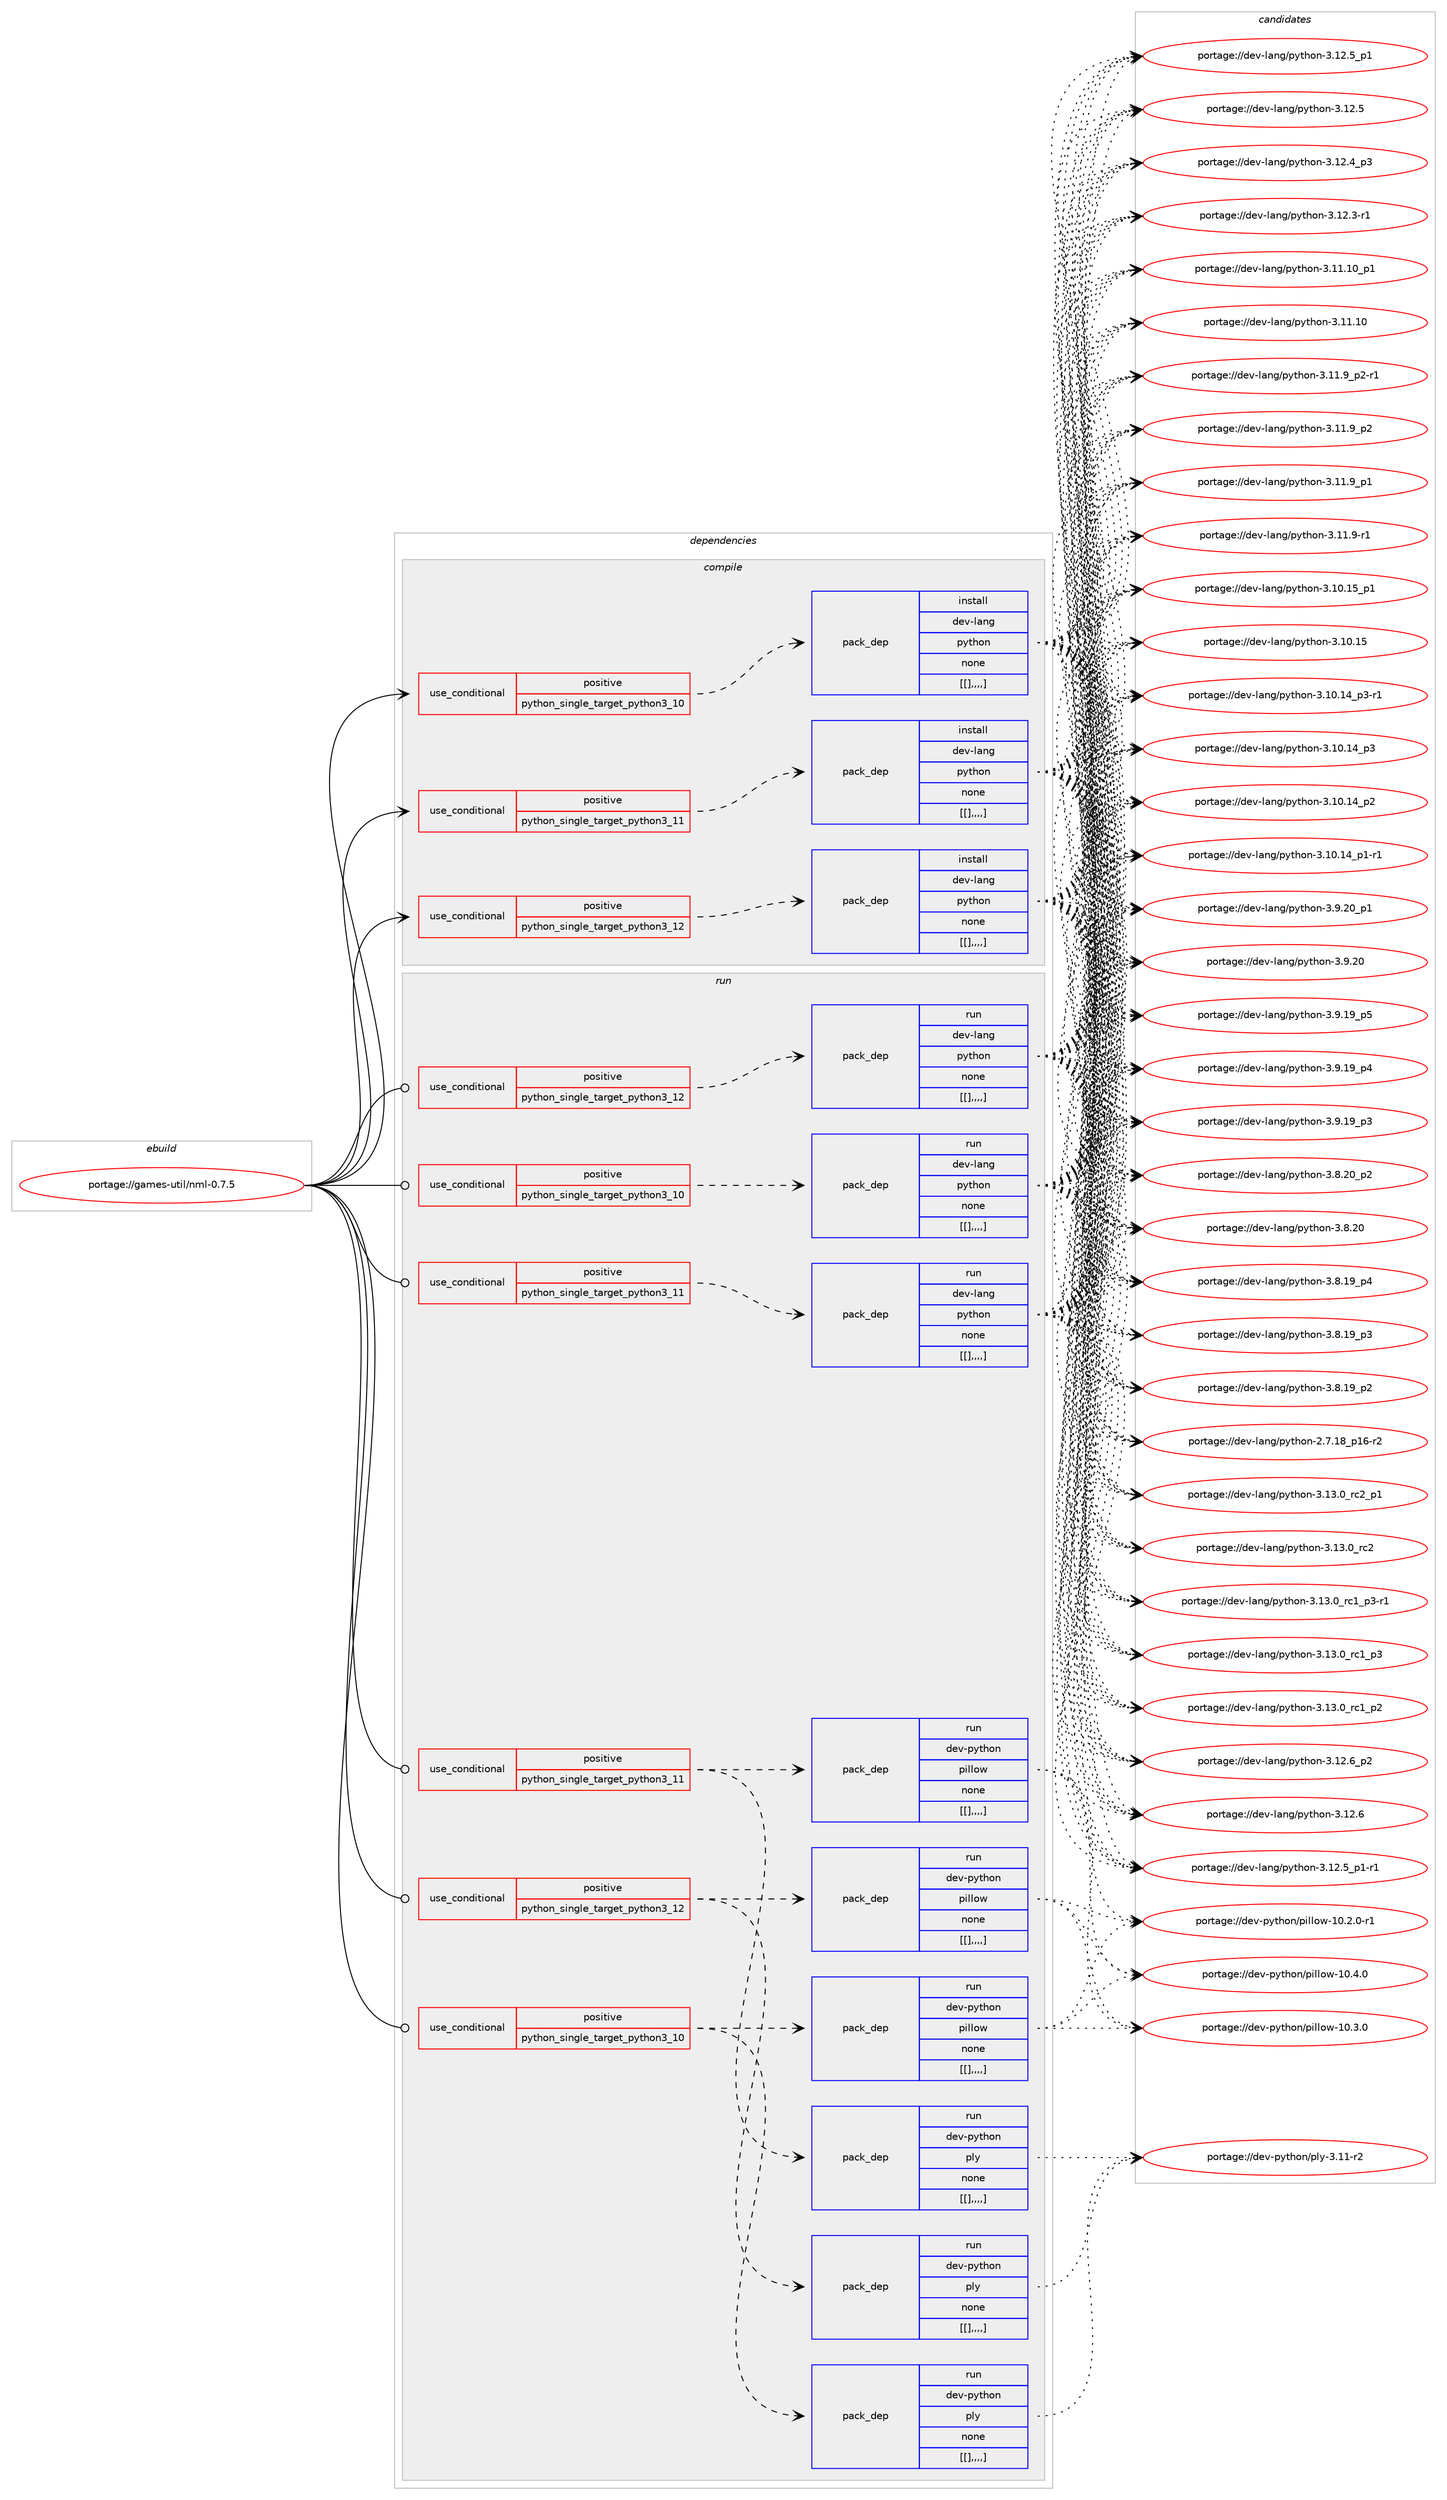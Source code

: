 digraph prolog {

# *************
# Graph options
# *************

newrank=true;
concentrate=true;
compound=true;
graph [rankdir=LR,fontname=Helvetica,fontsize=10,ranksep=1.5];#, ranksep=2.5, nodesep=0.2];
edge  [arrowhead=vee];
node  [fontname=Helvetica,fontsize=10];

# **********
# The ebuild
# **********

subgraph cluster_leftcol {
color=gray;
label=<<i>ebuild</i>>;
id [label="portage://games-util/nml-0.7.5", color=red, width=4, href="../games-util/nml-0.7.5.svg"];
}

# ****************
# The dependencies
# ****************

subgraph cluster_midcol {
color=gray;
label=<<i>dependencies</i>>;
subgraph cluster_compile {
fillcolor="#eeeeee";
style=filled;
label=<<i>compile</i>>;
subgraph cond67533 {
dependency240863 [label=<<TABLE BORDER="0" CELLBORDER="1" CELLSPACING="0" CELLPADDING="4"><TR><TD ROWSPAN="3" CELLPADDING="10">use_conditional</TD></TR><TR><TD>positive</TD></TR><TR><TD>python_single_target_python3_10</TD></TR></TABLE>>, shape=none, color=red];
subgraph pack171816 {
dependency240864 [label=<<TABLE BORDER="0" CELLBORDER="1" CELLSPACING="0" CELLPADDING="4" WIDTH="220"><TR><TD ROWSPAN="6" CELLPADDING="30">pack_dep</TD></TR><TR><TD WIDTH="110">install</TD></TR><TR><TD>dev-lang</TD></TR><TR><TD>python</TD></TR><TR><TD>none</TD></TR><TR><TD>[[],,,,]</TD></TR></TABLE>>, shape=none, color=blue];
}
dependency240863:e -> dependency240864:w [weight=20,style="dashed",arrowhead="vee"];
}
id:e -> dependency240863:w [weight=20,style="solid",arrowhead="vee"];
subgraph cond67534 {
dependency240865 [label=<<TABLE BORDER="0" CELLBORDER="1" CELLSPACING="0" CELLPADDING="4"><TR><TD ROWSPAN="3" CELLPADDING="10">use_conditional</TD></TR><TR><TD>positive</TD></TR><TR><TD>python_single_target_python3_11</TD></TR></TABLE>>, shape=none, color=red];
subgraph pack171817 {
dependency240866 [label=<<TABLE BORDER="0" CELLBORDER="1" CELLSPACING="0" CELLPADDING="4" WIDTH="220"><TR><TD ROWSPAN="6" CELLPADDING="30">pack_dep</TD></TR><TR><TD WIDTH="110">install</TD></TR><TR><TD>dev-lang</TD></TR><TR><TD>python</TD></TR><TR><TD>none</TD></TR><TR><TD>[[],,,,]</TD></TR></TABLE>>, shape=none, color=blue];
}
dependency240865:e -> dependency240866:w [weight=20,style="dashed",arrowhead="vee"];
}
id:e -> dependency240865:w [weight=20,style="solid",arrowhead="vee"];
subgraph cond67535 {
dependency240867 [label=<<TABLE BORDER="0" CELLBORDER="1" CELLSPACING="0" CELLPADDING="4"><TR><TD ROWSPAN="3" CELLPADDING="10">use_conditional</TD></TR><TR><TD>positive</TD></TR><TR><TD>python_single_target_python3_12</TD></TR></TABLE>>, shape=none, color=red];
subgraph pack171818 {
dependency240868 [label=<<TABLE BORDER="0" CELLBORDER="1" CELLSPACING="0" CELLPADDING="4" WIDTH="220"><TR><TD ROWSPAN="6" CELLPADDING="30">pack_dep</TD></TR><TR><TD WIDTH="110">install</TD></TR><TR><TD>dev-lang</TD></TR><TR><TD>python</TD></TR><TR><TD>none</TD></TR><TR><TD>[[],,,,]</TD></TR></TABLE>>, shape=none, color=blue];
}
dependency240867:e -> dependency240868:w [weight=20,style="dashed",arrowhead="vee"];
}
id:e -> dependency240867:w [weight=20,style="solid",arrowhead="vee"];
}
subgraph cluster_compileandrun {
fillcolor="#eeeeee";
style=filled;
label=<<i>compile and run</i>>;
}
subgraph cluster_run {
fillcolor="#eeeeee";
style=filled;
label=<<i>run</i>>;
subgraph cond67536 {
dependency240869 [label=<<TABLE BORDER="0" CELLBORDER="1" CELLSPACING="0" CELLPADDING="4"><TR><TD ROWSPAN="3" CELLPADDING="10">use_conditional</TD></TR><TR><TD>positive</TD></TR><TR><TD>python_single_target_python3_10</TD></TR></TABLE>>, shape=none, color=red];
subgraph pack171819 {
dependency240870 [label=<<TABLE BORDER="0" CELLBORDER="1" CELLSPACING="0" CELLPADDING="4" WIDTH="220"><TR><TD ROWSPAN="6" CELLPADDING="30">pack_dep</TD></TR><TR><TD WIDTH="110">run</TD></TR><TR><TD>dev-lang</TD></TR><TR><TD>python</TD></TR><TR><TD>none</TD></TR><TR><TD>[[],,,,]</TD></TR></TABLE>>, shape=none, color=blue];
}
dependency240869:e -> dependency240870:w [weight=20,style="dashed",arrowhead="vee"];
}
id:e -> dependency240869:w [weight=20,style="solid",arrowhead="odot"];
subgraph cond67537 {
dependency240871 [label=<<TABLE BORDER="0" CELLBORDER="1" CELLSPACING="0" CELLPADDING="4"><TR><TD ROWSPAN="3" CELLPADDING="10">use_conditional</TD></TR><TR><TD>positive</TD></TR><TR><TD>python_single_target_python3_10</TD></TR></TABLE>>, shape=none, color=red];
subgraph pack171820 {
dependency240872 [label=<<TABLE BORDER="0" CELLBORDER="1" CELLSPACING="0" CELLPADDING="4" WIDTH="220"><TR><TD ROWSPAN="6" CELLPADDING="30">pack_dep</TD></TR><TR><TD WIDTH="110">run</TD></TR><TR><TD>dev-python</TD></TR><TR><TD>pillow</TD></TR><TR><TD>none</TD></TR><TR><TD>[[],,,,]</TD></TR></TABLE>>, shape=none, color=blue];
}
dependency240871:e -> dependency240872:w [weight=20,style="dashed",arrowhead="vee"];
subgraph pack171821 {
dependency240873 [label=<<TABLE BORDER="0" CELLBORDER="1" CELLSPACING="0" CELLPADDING="4" WIDTH="220"><TR><TD ROWSPAN="6" CELLPADDING="30">pack_dep</TD></TR><TR><TD WIDTH="110">run</TD></TR><TR><TD>dev-python</TD></TR><TR><TD>ply</TD></TR><TR><TD>none</TD></TR><TR><TD>[[],,,,]</TD></TR></TABLE>>, shape=none, color=blue];
}
dependency240871:e -> dependency240873:w [weight=20,style="dashed",arrowhead="vee"];
}
id:e -> dependency240871:w [weight=20,style="solid",arrowhead="odot"];
subgraph cond67538 {
dependency240874 [label=<<TABLE BORDER="0" CELLBORDER="1" CELLSPACING="0" CELLPADDING="4"><TR><TD ROWSPAN="3" CELLPADDING="10">use_conditional</TD></TR><TR><TD>positive</TD></TR><TR><TD>python_single_target_python3_11</TD></TR></TABLE>>, shape=none, color=red];
subgraph pack171822 {
dependency240875 [label=<<TABLE BORDER="0" CELLBORDER="1" CELLSPACING="0" CELLPADDING="4" WIDTH="220"><TR><TD ROWSPAN="6" CELLPADDING="30">pack_dep</TD></TR><TR><TD WIDTH="110">run</TD></TR><TR><TD>dev-lang</TD></TR><TR><TD>python</TD></TR><TR><TD>none</TD></TR><TR><TD>[[],,,,]</TD></TR></TABLE>>, shape=none, color=blue];
}
dependency240874:e -> dependency240875:w [weight=20,style="dashed",arrowhead="vee"];
}
id:e -> dependency240874:w [weight=20,style="solid",arrowhead="odot"];
subgraph cond67539 {
dependency240876 [label=<<TABLE BORDER="0" CELLBORDER="1" CELLSPACING="0" CELLPADDING="4"><TR><TD ROWSPAN="3" CELLPADDING="10">use_conditional</TD></TR><TR><TD>positive</TD></TR><TR><TD>python_single_target_python3_11</TD></TR></TABLE>>, shape=none, color=red];
subgraph pack171823 {
dependency240877 [label=<<TABLE BORDER="0" CELLBORDER="1" CELLSPACING="0" CELLPADDING="4" WIDTH="220"><TR><TD ROWSPAN="6" CELLPADDING="30">pack_dep</TD></TR><TR><TD WIDTH="110">run</TD></TR><TR><TD>dev-python</TD></TR><TR><TD>pillow</TD></TR><TR><TD>none</TD></TR><TR><TD>[[],,,,]</TD></TR></TABLE>>, shape=none, color=blue];
}
dependency240876:e -> dependency240877:w [weight=20,style="dashed",arrowhead="vee"];
subgraph pack171824 {
dependency240878 [label=<<TABLE BORDER="0" CELLBORDER="1" CELLSPACING="0" CELLPADDING="4" WIDTH="220"><TR><TD ROWSPAN="6" CELLPADDING="30">pack_dep</TD></TR><TR><TD WIDTH="110">run</TD></TR><TR><TD>dev-python</TD></TR><TR><TD>ply</TD></TR><TR><TD>none</TD></TR><TR><TD>[[],,,,]</TD></TR></TABLE>>, shape=none, color=blue];
}
dependency240876:e -> dependency240878:w [weight=20,style="dashed",arrowhead="vee"];
}
id:e -> dependency240876:w [weight=20,style="solid",arrowhead="odot"];
subgraph cond67540 {
dependency240879 [label=<<TABLE BORDER="0" CELLBORDER="1" CELLSPACING="0" CELLPADDING="4"><TR><TD ROWSPAN="3" CELLPADDING="10">use_conditional</TD></TR><TR><TD>positive</TD></TR><TR><TD>python_single_target_python3_12</TD></TR></TABLE>>, shape=none, color=red];
subgraph pack171825 {
dependency240880 [label=<<TABLE BORDER="0" CELLBORDER="1" CELLSPACING="0" CELLPADDING="4" WIDTH="220"><TR><TD ROWSPAN="6" CELLPADDING="30">pack_dep</TD></TR><TR><TD WIDTH="110">run</TD></TR><TR><TD>dev-lang</TD></TR><TR><TD>python</TD></TR><TR><TD>none</TD></TR><TR><TD>[[],,,,]</TD></TR></TABLE>>, shape=none, color=blue];
}
dependency240879:e -> dependency240880:w [weight=20,style="dashed",arrowhead="vee"];
}
id:e -> dependency240879:w [weight=20,style="solid",arrowhead="odot"];
subgraph cond67541 {
dependency240881 [label=<<TABLE BORDER="0" CELLBORDER="1" CELLSPACING="0" CELLPADDING="4"><TR><TD ROWSPAN="3" CELLPADDING="10">use_conditional</TD></TR><TR><TD>positive</TD></TR><TR><TD>python_single_target_python3_12</TD></TR></TABLE>>, shape=none, color=red];
subgraph pack171826 {
dependency240882 [label=<<TABLE BORDER="0" CELLBORDER="1" CELLSPACING="0" CELLPADDING="4" WIDTH="220"><TR><TD ROWSPAN="6" CELLPADDING="30">pack_dep</TD></TR><TR><TD WIDTH="110">run</TD></TR><TR><TD>dev-python</TD></TR><TR><TD>pillow</TD></TR><TR><TD>none</TD></TR><TR><TD>[[],,,,]</TD></TR></TABLE>>, shape=none, color=blue];
}
dependency240881:e -> dependency240882:w [weight=20,style="dashed",arrowhead="vee"];
subgraph pack171827 {
dependency240883 [label=<<TABLE BORDER="0" CELLBORDER="1" CELLSPACING="0" CELLPADDING="4" WIDTH="220"><TR><TD ROWSPAN="6" CELLPADDING="30">pack_dep</TD></TR><TR><TD WIDTH="110">run</TD></TR><TR><TD>dev-python</TD></TR><TR><TD>ply</TD></TR><TR><TD>none</TD></TR><TR><TD>[[],,,,]</TD></TR></TABLE>>, shape=none, color=blue];
}
dependency240881:e -> dependency240883:w [weight=20,style="dashed",arrowhead="vee"];
}
id:e -> dependency240881:w [weight=20,style="solid",arrowhead="odot"];
}
}

# **************
# The candidates
# **************

subgraph cluster_choices {
rank=same;
color=gray;
label=<<i>candidates</i>>;

subgraph choice171816 {
color=black;
nodesep=1;
choice100101118451089711010347112121116104111110455146495146489511499509511249 [label="portage://dev-lang/python-3.13.0_rc2_p1", color=red, width=4,href="../dev-lang/python-3.13.0_rc2_p1.svg"];
choice10010111845108971101034711212111610411111045514649514648951149950 [label="portage://dev-lang/python-3.13.0_rc2", color=red, width=4,href="../dev-lang/python-3.13.0_rc2.svg"];
choice1001011184510897110103471121211161041111104551464951464895114994995112514511449 [label="portage://dev-lang/python-3.13.0_rc1_p3-r1", color=red, width=4,href="../dev-lang/python-3.13.0_rc1_p3-r1.svg"];
choice100101118451089711010347112121116104111110455146495146489511499499511251 [label="portage://dev-lang/python-3.13.0_rc1_p3", color=red, width=4,href="../dev-lang/python-3.13.0_rc1_p3.svg"];
choice100101118451089711010347112121116104111110455146495146489511499499511250 [label="portage://dev-lang/python-3.13.0_rc1_p2", color=red, width=4,href="../dev-lang/python-3.13.0_rc1_p2.svg"];
choice100101118451089711010347112121116104111110455146495046549511250 [label="portage://dev-lang/python-3.12.6_p2", color=red, width=4,href="../dev-lang/python-3.12.6_p2.svg"];
choice10010111845108971101034711212111610411111045514649504654 [label="portage://dev-lang/python-3.12.6", color=red, width=4,href="../dev-lang/python-3.12.6.svg"];
choice1001011184510897110103471121211161041111104551464950465395112494511449 [label="portage://dev-lang/python-3.12.5_p1-r1", color=red, width=4,href="../dev-lang/python-3.12.5_p1-r1.svg"];
choice100101118451089711010347112121116104111110455146495046539511249 [label="portage://dev-lang/python-3.12.5_p1", color=red, width=4,href="../dev-lang/python-3.12.5_p1.svg"];
choice10010111845108971101034711212111610411111045514649504653 [label="portage://dev-lang/python-3.12.5", color=red, width=4,href="../dev-lang/python-3.12.5.svg"];
choice100101118451089711010347112121116104111110455146495046529511251 [label="portage://dev-lang/python-3.12.4_p3", color=red, width=4,href="../dev-lang/python-3.12.4_p3.svg"];
choice100101118451089711010347112121116104111110455146495046514511449 [label="portage://dev-lang/python-3.12.3-r1", color=red, width=4,href="../dev-lang/python-3.12.3-r1.svg"];
choice10010111845108971101034711212111610411111045514649494649489511249 [label="portage://dev-lang/python-3.11.10_p1", color=red, width=4,href="../dev-lang/python-3.11.10_p1.svg"];
choice1001011184510897110103471121211161041111104551464949464948 [label="portage://dev-lang/python-3.11.10", color=red, width=4,href="../dev-lang/python-3.11.10.svg"];
choice1001011184510897110103471121211161041111104551464949465795112504511449 [label="portage://dev-lang/python-3.11.9_p2-r1", color=red, width=4,href="../dev-lang/python-3.11.9_p2-r1.svg"];
choice100101118451089711010347112121116104111110455146494946579511250 [label="portage://dev-lang/python-3.11.9_p2", color=red, width=4,href="../dev-lang/python-3.11.9_p2.svg"];
choice100101118451089711010347112121116104111110455146494946579511249 [label="portage://dev-lang/python-3.11.9_p1", color=red, width=4,href="../dev-lang/python-3.11.9_p1.svg"];
choice100101118451089711010347112121116104111110455146494946574511449 [label="portage://dev-lang/python-3.11.9-r1", color=red, width=4,href="../dev-lang/python-3.11.9-r1.svg"];
choice10010111845108971101034711212111610411111045514649484649539511249 [label="portage://dev-lang/python-3.10.15_p1", color=red, width=4,href="../dev-lang/python-3.10.15_p1.svg"];
choice1001011184510897110103471121211161041111104551464948464953 [label="portage://dev-lang/python-3.10.15", color=red, width=4,href="../dev-lang/python-3.10.15.svg"];
choice100101118451089711010347112121116104111110455146494846495295112514511449 [label="portage://dev-lang/python-3.10.14_p3-r1", color=red, width=4,href="../dev-lang/python-3.10.14_p3-r1.svg"];
choice10010111845108971101034711212111610411111045514649484649529511251 [label="portage://dev-lang/python-3.10.14_p3", color=red, width=4,href="../dev-lang/python-3.10.14_p3.svg"];
choice10010111845108971101034711212111610411111045514649484649529511250 [label="portage://dev-lang/python-3.10.14_p2", color=red, width=4,href="../dev-lang/python-3.10.14_p2.svg"];
choice100101118451089711010347112121116104111110455146494846495295112494511449 [label="portage://dev-lang/python-3.10.14_p1-r1", color=red, width=4,href="../dev-lang/python-3.10.14_p1-r1.svg"];
choice100101118451089711010347112121116104111110455146574650489511249 [label="portage://dev-lang/python-3.9.20_p1", color=red, width=4,href="../dev-lang/python-3.9.20_p1.svg"];
choice10010111845108971101034711212111610411111045514657465048 [label="portage://dev-lang/python-3.9.20", color=red, width=4,href="../dev-lang/python-3.9.20.svg"];
choice100101118451089711010347112121116104111110455146574649579511253 [label="portage://dev-lang/python-3.9.19_p5", color=red, width=4,href="../dev-lang/python-3.9.19_p5.svg"];
choice100101118451089711010347112121116104111110455146574649579511252 [label="portage://dev-lang/python-3.9.19_p4", color=red, width=4,href="../dev-lang/python-3.9.19_p4.svg"];
choice100101118451089711010347112121116104111110455146574649579511251 [label="portage://dev-lang/python-3.9.19_p3", color=red, width=4,href="../dev-lang/python-3.9.19_p3.svg"];
choice100101118451089711010347112121116104111110455146564650489511250 [label="portage://dev-lang/python-3.8.20_p2", color=red, width=4,href="../dev-lang/python-3.8.20_p2.svg"];
choice10010111845108971101034711212111610411111045514656465048 [label="portage://dev-lang/python-3.8.20", color=red, width=4,href="../dev-lang/python-3.8.20.svg"];
choice100101118451089711010347112121116104111110455146564649579511252 [label="portage://dev-lang/python-3.8.19_p4", color=red, width=4,href="../dev-lang/python-3.8.19_p4.svg"];
choice100101118451089711010347112121116104111110455146564649579511251 [label="portage://dev-lang/python-3.8.19_p3", color=red, width=4,href="../dev-lang/python-3.8.19_p3.svg"];
choice100101118451089711010347112121116104111110455146564649579511250 [label="portage://dev-lang/python-3.8.19_p2", color=red, width=4,href="../dev-lang/python-3.8.19_p2.svg"];
choice100101118451089711010347112121116104111110455046554649569511249544511450 [label="portage://dev-lang/python-2.7.18_p16-r2", color=red, width=4,href="../dev-lang/python-2.7.18_p16-r2.svg"];
dependency240864:e -> choice100101118451089711010347112121116104111110455146495146489511499509511249:w [style=dotted,weight="100"];
dependency240864:e -> choice10010111845108971101034711212111610411111045514649514648951149950:w [style=dotted,weight="100"];
dependency240864:e -> choice1001011184510897110103471121211161041111104551464951464895114994995112514511449:w [style=dotted,weight="100"];
dependency240864:e -> choice100101118451089711010347112121116104111110455146495146489511499499511251:w [style=dotted,weight="100"];
dependency240864:e -> choice100101118451089711010347112121116104111110455146495146489511499499511250:w [style=dotted,weight="100"];
dependency240864:e -> choice100101118451089711010347112121116104111110455146495046549511250:w [style=dotted,weight="100"];
dependency240864:e -> choice10010111845108971101034711212111610411111045514649504654:w [style=dotted,weight="100"];
dependency240864:e -> choice1001011184510897110103471121211161041111104551464950465395112494511449:w [style=dotted,weight="100"];
dependency240864:e -> choice100101118451089711010347112121116104111110455146495046539511249:w [style=dotted,weight="100"];
dependency240864:e -> choice10010111845108971101034711212111610411111045514649504653:w [style=dotted,weight="100"];
dependency240864:e -> choice100101118451089711010347112121116104111110455146495046529511251:w [style=dotted,weight="100"];
dependency240864:e -> choice100101118451089711010347112121116104111110455146495046514511449:w [style=dotted,weight="100"];
dependency240864:e -> choice10010111845108971101034711212111610411111045514649494649489511249:w [style=dotted,weight="100"];
dependency240864:e -> choice1001011184510897110103471121211161041111104551464949464948:w [style=dotted,weight="100"];
dependency240864:e -> choice1001011184510897110103471121211161041111104551464949465795112504511449:w [style=dotted,weight="100"];
dependency240864:e -> choice100101118451089711010347112121116104111110455146494946579511250:w [style=dotted,weight="100"];
dependency240864:e -> choice100101118451089711010347112121116104111110455146494946579511249:w [style=dotted,weight="100"];
dependency240864:e -> choice100101118451089711010347112121116104111110455146494946574511449:w [style=dotted,weight="100"];
dependency240864:e -> choice10010111845108971101034711212111610411111045514649484649539511249:w [style=dotted,weight="100"];
dependency240864:e -> choice1001011184510897110103471121211161041111104551464948464953:w [style=dotted,weight="100"];
dependency240864:e -> choice100101118451089711010347112121116104111110455146494846495295112514511449:w [style=dotted,weight="100"];
dependency240864:e -> choice10010111845108971101034711212111610411111045514649484649529511251:w [style=dotted,weight="100"];
dependency240864:e -> choice10010111845108971101034711212111610411111045514649484649529511250:w [style=dotted,weight="100"];
dependency240864:e -> choice100101118451089711010347112121116104111110455146494846495295112494511449:w [style=dotted,weight="100"];
dependency240864:e -> choice100101118451089711010347112121116104111110455146574650489511249:w [style=dotted,weight="100"];
dependency240864:e -> choice10010111845108971101034711212111610411111045514657465048:w [style=dotted,weight="100"];
dependency240864:e -> choice100101118451089711010347112121116104111110455146574649579511253:w [style=dotted,weight="100"];
dependency240864:e -> choice100101118451089711010347112121116104111110455146574649579511252:w [style=dotted,weight="100"];
dependency240864:e -> choice100101118451089711010347112121116104111110455146574649579511251:w [style=dotted,weight="100"];
dependency240864:e -> choice100101118451089711010347112121116104111110455146564650489511250:w [style=dotted,weight="100"];
dependency240864:e -> choice10010111845108971101034711212111610411111045514656465048:w [style=dotted,weight="100"];
dependency240864:e -> choice100101118451089711010347112121116104111110455146564649579511252:w [style=dotted,weight="100"];
dependency240864:e -> choice100101118451089711010347112121116104111110455146564649579511251:w [style=dotted,weight="100"];
dependency240864:e -> choice100101118451089711010347112121116104111110455146564649579511250:w [style=dotted,weight="100"];
dependency240864:e -> choice100101118451089711010347112121116104111110455046554649569511249544511450:w [style=dotted,weight="100"];
}
subgraph choice171817 {
color=black;
nodesep=1;
choice100101118451089711010347112121116104111110455146495146489511499509511249 [label="portage://dev-lang/python-3.13.0_rc2_p1", color=red, width=4,href="../dev-lang/python-3.13.0_rc2_p1.svg"];
choice10010111845108971101034711212111610411111045514649514648951149950 [label="portage://dev-lang/python-3.13.0_rc2", color=red, width=4,href="../dev-lang/python-3.13.0_rc2.svg"];
choice1001011184510897110103471121211161041111104551464951464895114994995112514511449 [label="portage://dev-lang/python-3.13.0_rc1_p3-r1", color=red, width=4,href="../dev-lang/python-3.13.0_rc1_p3-r1.svg"];
choice100101118451089711010347112121116104111110455146495146489511499499511251 [label="portage://dev-lang/python-3.13.0_rc1_p3", color=red, width=4,href="../dev-lang/python-3.13.0_rc1_p3.svg"];
choice100101118451089711010347112121116104111110455146495146489511499499511250 [label="portage://dev-lang/python-3.13.0_rc1_p2", color=red, width=4,href="../dev-lang/python-3.13.0_rc1_p2.svg"];
choice100101118451089711010347112121116104111110455146495046549511250 [label="portage://dev-lang/python-3.12.6_p2", color=red, width=4,href="../dev-lang/python-3.12.6_p2.svg"];
choice10010111845108971101034711212111610411111045514649504654 [label="portage://dev-lang/python-3.12.6", color=red, width=4,href="../dev-lang/python-3.12.6.svg"];
choice1001011184510897110103471121211161041111104551464950465395112494511449 [label="portage://dev-lang/python-3.12.5_p1-r1", color=red, width=4,href="../dev-lang/python-3.12.5_p1-r1.svg"];
choice100101118451089711010347112121116104111110455146495046539511249 [label="portage://dev-lang/python-3.12.5_p1", color=red, width=4,href="../dev-lang/python-3.12.5_p1.svg"];
choice10010111845108971101034711212111610411111045514649504653 [label="portage://dev-lang/python-3.12.5", color=red, width=4,href="../dev-lang/python-3.12.5.svg"];
choice100101118451089711010347112121116104111110455146495046529511251 [label="portage://dev-lang/python-3.12.4_p3", color=red, width=4,href="../dev-lang/python-3.12.4_p3.svg"];
choice100101118451089711010347112121116104111110455146495046514511449 [label="portage://dev-lang/python-3.12.3-r1", color=red, width=4,href="../dev-lang/python-3.12.3-r1.svg"];
choice10010111845108971101034711212111610411111045514649494649489511249 [label="portage://dev-lang/python-3.11.10_p1", color=red, width=4,href="../dev-lang/python-3.11.10_p1.svg"];
choice1001011184510897110103471121211161041111104551464949464948 [label="portage://dev-lang/python-3.11.10", color=red, width=4,href="../dev-lang/python-3.11.10.svg"];
choice1001011184510897110103471121211161041111104551464949465795112504511449 [label="portage://dev-lang/python-3.11.9_p2-r1", color=red, width=4,href="../dev-lang/python-3.11.9_p2-r1.svg"];
choice100101118451089711010347112121116104111110455146494946579511250 [label="portage://dev-lang/python-3.11.9_p2", color=red, width=4,href="../dev-lang/python-3.11.9_p2.svg"];
choice100101118451089711010347112121116104111110455146494946579511249 [label="portage://dev-lang/python-3.11.9_p1", color=red, width=4,href="../dev-lang/python-3.11.9_p1.svg"];
choice100101118451089711010347112121116104111110455146494946574511449 [label="portage://dev-lang/python-3.11.9-r1", color=red, width=4,href="../dev-lang/python-3.11.9-r1.svg"];
choice10010111845108971101034711212111610411111045514649484649539511249 [label="portage://dev-lang/python-3.10.15_p1", color=red, width=4,href="../dev-lang/python-3.10.15_p1.svg"];
choice1001011184510897110103471121211161041111104551464948464953 [label="portage://dev-lang/python-3.10.15", color=red, width=4,href="../dev-lang/python-3.10.15.svg"];
choice100101118451089711010347112121116104111110455146494846495295112514511449 [label="portage://dev-lang/python-3.10.14_p3-r1", color=red, width=4,href="../dev-lang/python-3.10.14_p3-r1.svg"];
choice10010111845108971101034711212111610411111045514649484649529511251 [label="portage://dev-lang/python-3.10.14_p3", color=red, width=4,href="../dev-lang/python-3.10.14_p3.svg"];
choice10010111845108971101034711212111610411111045514649484649529511250 [label="portage://dev-lang/python-3.10.14_p2", color=red, width=4,href="../dev-lang/python-3.10.14_p2.svg"];
choice100101118451089711010347112121116104111110455146494846495295112494511449 [label="portage://dev-lang/python-3.10.14_p1-r1", color=red, width=4,href="../dev-lang/python-3.10.14_p1-r1.svg"];
choice100101118451089711010347112121116104111110455146574650489511249 [label="portage://dev-lang/python-3.9.20_p1", color=red, width=4,href="../dev-lang/python-3.9.20_p1.svg"];
choice10010111845108971101034711212111610411111045514657465048 [label="portage://dev-lang/python-3.9.20", color=red, width=4,href="../dev-lang/python-3.9.20.svg"];
choice100101118451089711010347112121116104111110455146574649579511253 [label="portage://dev-lang/python-3.9.19_p5", color=red, width=4,href="../dev-lang/python-3.9.19_p5.svg"];
choice100101118451089711010347112121116104111110455146574649579511252 [label="portage://dev-lang/python-3.9.19_p4", color=red, width=4,href="../dev-lang/python-3.9.19_p4.svg"];
choice100101118451089711010347112121116104111110455146574649579511251 [label="portage://dev-lang/python-3.9.19_p3", color=red, width=4,href="../dev-lang/python-3.9.19_p3.svg"];
choice100101118451089711010347112121116104111110455146564650489511250 [label="portage://dev-lang/python-3.8.20_p2", color=red, width=4,href="../dev-lang/python-3.8.20_p2.svg"];
choice10010111845108971101034711212111610411111045514656465048 [label="portage://dev-lang/python-3.8.20", color=red, width=4,href="../dev-lang/python-3.8.20.svg"];
choice100101118451089711010347112121116104111110455146564649579511252 [label="portage://dev-lang/python-3.8.19_p4", color=red, width=4,href="../dev-lang/python-3.8.19_p4.svg"];
choice100101118451089711010347112121116104111110455146564649579511251 [label="portage://dev-lang/python-3.8.19_p3", color=red, width=4,href="../dev-lang/python-3.8.19_p3.svg"];
choice100101118451089711010347112121116104111110455146564649579511250 [label="portage://dev-lang/python-3.8.19_p2", color=red, width=4,href="../dev-lang/python-3.8.19_p2.svg"];
choice100101118451089711010347112121116104111110455046554649569511249544511450 [label="portage://dev-lang/python-2.7.18_p16-r2", color=red, width=4,href="../dev-lang/python-2.7.18_p16-r2.svg"];
dependency240866:e -> choice100101118451089711010347112121116104111110455146495146489511499509511249:w [style=dotted,weight="100"];
dependency240866:e -> choice10010111845108971101034711212111610411111045514649514648951149950:w [style=dotted,weight="100"];
dependency240866:e -> choice1001011184510897110103471121211161041111104551464951464895114994995112514511449:w [style=dotted,weight="100"];
dependency240866:e -> choice100101118451089711010347112121116104111110455146495146489511499499511251:w [style=dotted,weight="100"];
dependency240866:e -> choice100101118451089711010347112121116104111110455146495146489511499499511250:w [style=dotted,weight="100"];
dependency240866:e -> choice100101118451089711010347112121116104111110455146495046549511250:w [style=dotted,weight="100"];
dependency240866:e -> choice10010111845108971101034711212111610411111045514649504654:w [style=dotted,weight="100"];
dependency240866:e -> choice1001011184510897110103471121211161041111104551464950465395112494511449:w [style=dotted,weight="100"];
dependency240866:e -> choice100101118451089711010347112121116104111110455146495046539511249:w [style=dotted,weight="100"];
dependency240866:e -> choice10010111845108971101034711212111610411111045514649504653:w [style=dotted,weight="100"];
dependency240866:e -> choice100101118451089711010347112121116104111110455146495046529511251:w [style=dotted,weight="100"];
dependency240866:e -> choice100101118451089711010347112121116104111110455146495046514511449:w [style=dotted,weight="100"];
dependency240866:e -> choice10010111845108971101034711212111610411111045514649494649489511249:w [style=dotted,weight="100"];
dependency240866:e -> choice1001011184510897110103471121211161041111104551464949464948:w [style=dotted,weight="100"];
dependency240866:e -> choice1001011184510897110103471121211161041111104551464949465795112504511449:w [style=dotted,weight="100"];
dependency240866:e -> choice100101118451089711010347112121116104111110455146494946579511250:w [style=dotted,weight="100"];
dependency240866:e -> choice100101118451089711010347112121116104111110455146494946579511249:w [style=dotted,weight="100"];
dependency240866:e -> choice100101118451089711010347112121116104111110455146494946574511449:w [style=dotted,weight="100"];
dependency240866:e -> choice10010111845108971101034711212111610411111045514649484649539511249:w [style=dotted,weight="100"];
dependency240866:e -> choice1001011184510897110103471121211161041111104551464948464953:w [style=dotted,weight="100"];
dependency240866:e -> choice100101118451089711010347112121116104111110455146494846495295112514511449:w [style=dotted,weight="100"];
dependency240866:e -> choice10010111845108971101034711212111610411111045514649484649529511251:w [style=dotted,weight="100"];
dependency240866:e -> choice10010111845108971101034711212111610411111045514649484649529511250:w [style=dotted,weight="100"];
dependency240866:e -> choice100101118451089711010347112121116104111110455146494846495295112494511449:w [style=dotted,weight="100"];
dependency240866:e -> choice100101118451089711010347112121116104111110455146574650489511249:w [style=dotted,weight="100"];
dependency240866:e -> choice10010111845108971101034711212111610411111045514657465048:w [style=dotted,weight="100"];
dependency240866:e -> choice100101118451089711010347112121116104111110455146574649579511253:w [style=dotted,weight="100"];
dependency240866:e -> choice100101118451089711010347112121116104111110455146574649579511252:w [style=dotted,weight="100"];
dependency240866:e -> choice100101118451089711010347112121116104111110455146574649579511251:w [style=dotted,weight="100"];
dependency240866:e -> choice100101118451089711010347112121116104111110455146564650489511250:w [style=dotted,weight="100"];
dependency240866:e -> choice10010111845108971101034711212111610411111045514656465048:w [style=dotted,weight="100"];
dependency240866:e -> choice100101118451089711010347112121116104111110455146564649579511252:w [style=dotted,weight="100"];
dependency240866:e -> choice100101118451089711010347112121116104111110455146564649579511251:w [style=dotted,weight="100"];
dependency240866:e -> choice100101118451089711010347112121116104111110455146564649579511250:w [style=dotted,weight="100"];
dependency240866:e -> choice100101118451089711010347112121116104111110455046554649569511249544511450:w [style=dotted,weight="100"];
}
subgraph choice171818 {
color=black;
nodesep=1;
choice100101118451089711010347112121116104111110455146495146489511499509511249 [label="portage://dev-lang/python-3.13.0_rc2_p1", color=red, width=4,href="../dev-lang/python-3.13.0_rc2_p1.svg"];
choice10010111845108971101034711212111610411111045514649514648951149950 [label="portage://dev-lang/python-3.13.0_rc2", color=red, width=4,href="../dev-lang/python-3.13.0_rc2.svg"];
choice1001011184510897110103471121211161041111104551464951464895114994995112514511449 [label="portage://dev-lang/python-3.13.0_rc1_p3-r1", color=red, width=4,href="../dev-lang/python-3.13.0_rc1_p3-r1.svg"];
choice100101118451089711010347112121116104111110455146495146489511499499511251 [label="portage://dev-lang/python-3.13.0_rc1_p3", color=red, width=4,href="../dev-lang/python-3.13.0_rc1_p3.svg"];
choice100101118451089711010347112121116104111110455146495146489511499499511250 [label="portage://dev-lang/python-3.13.0_rc1_p2", color=red, width=4,href="../dev-lang/python-3.13.0_rc1_p2.svg"];
choice100101118451089711010347112121116104111110455146495046549511250 [label="portage://dev-lang/python-3.12.6_p2", color=red, width=4,href="../dev-lang/python-3.12.6_p2.svg"];
choice10010111845108971101034711212111610411111045514649504654 [label="portage://dev-lang/python-3.12.6", color=red, width=4,href="../dev-lang/python-3.12.6.svg"];
choice1001011184510897110103471121211161041111104551464950465395112494511449 [label="portage://dev-lang/python-3.12.5_p1-r1", color=red, width=4,href="../dev-lang/python-3.12.5_p1-r1.svg"];
choice100101118451089711010347112121116104111110455146495046539511249 [label="portage://dev-lang/python-3.12.5_p1", color=red, width=4,href="../dev-lang/python-3.12.5_p1.svg"];
choice10010111845108971101034711212111610411111045514649504653 [label="portage://dev-lang/python-3.12.5", color=red, width=4,href="../dev-lang/python-3.12.5.svg"];
choice100101118451089711010347112121116104111110455146495046529511251 [label="portage://dev-lang/python-3.12.4_p3", color=red, width=4,href="../dev-lang/python-3.12.4_p3.svg"];
choice100101118451089711010347112121116104111110455146495046514511449 [label="portage://dev-lang/python-3.12.3-r1", color=red, width=4,href="../dev-lang/python-3.12.3-r1.svg"];
choice10010111845108971101034711212111610411111045514649494649489511249 [label="portage://dev-lang/python-3.11.10_p1", color=red, width=4,href="../dev-lang/python-3.11.10_p1.svg"];
choice1001011184510897110103471121211161041111104551464949464948 [label="portage://dev-lang/python-3.11.10", color=red, width=4,href="../dev-lang/python-3.11.10.svg"];
choice1001011184510897110103471121211161041111104551464949465795112504511449 [label="portage://dev-lang/python-3.11.9_p2-r1", color=red, width=4,href="../dev-lang/python-3.11.9_p2-r1.svg"];
choice100101118451089711010347112121116104111110455146494946579511250 [label="portage://dev-lang/python-3.11.9_p2", color=red, width=4,href="../dev-lang/python-3.11.9_p2.svg"];
choice100101118451089711010347112121116104111110455146494946579511249 [label="portage://dev-lang/python-3.11.9_p1", color=red, width=4,href="../dev-lang/python-3.11.9_p1.svg"];
choice100101118451089711010347112121116104111110455146494946574511449 [label="portage://dev-lang/python-3.11.9-r1", color=red, width=4,href="../dev-lang/python-3.11.9-r1.svg"];
choice10010111845108971101034711212111610411111045514649484649539511249 [label="portage://dev-lang/python-3.10.15_p1", color=red, width=4,href="../dev-lang/python-3.10.15_p1.svg"];
choice1001011184510897110103471121211161041111104551464948464953 [label="portage://dev-lang/python-3.10.15", color=red, width=4,href="../dev-lang/python-3.10.15.svg"];
choice100101118451089711010347112121116104111110455146494846495295112514511449 [label="portage://dev-lang/python-3.10.14_p3-r1", color=red, width=4,href="../dev-lang/python-3.10.14_p3-r1.svg"];
choice10010111845108971101034711212111610411111045514649484649529511251 [label="portage://dev-lang/python-3.10.14_p3", color=red, width=4,href="../dev-lang/python-3.10.14_p3.svg"];
choice10010111845108971101034711212111610411111045514649484649529511250 [label="portage://dev-lang/python-3.10.14_p2", color=red, width=4,href="../dev-lang/python-3.10.14_p2.svg"];
choice100101118451089711010347112121116104111110455146494846495295112494511449 [label="portage://dev-lang/python-3.10.14_p1-r1", color=red, width=4,href="../dev-lang/python-3.10.14_p1-r1.svg"];
choice100101118451089711010347112121116104111110455146574650489511249 [label="portage://dev-lang/python-3.9.20_p1", color=red, width=4,href="../dev-lang/python-3.9.20_p1.svg"];
choice10010111845108971101034711212111610411111045514657465048 [label="portage://dev-lang/python-3.9.20", color=red, width=4,href="../dev-lang/python-3.9.20.svg"];
choice100101118451089711010347112121116104111110455146574649579511253 [label="portage://dev-lang/python-3.9.19_p5", color=red, width=4,href="../dev-lang/python-3.9.19_p5.svg"];
choice100101118451089711010347112121116104111110455146574649579511252 [label="portage://dev-lang/python-3.9.19_p4", color=red, width=4,href="../dev-lang/python-3.9.19_p4.svg"];
choice100101118451089711010347112121116104111110455146574649579511251 [label="portage://dev-lang/python-3.9.19_p3", color=red, width=4,href="../dev-lang/python-3.9.19_p3.svg"];
choice100101118451089711010347112121116104111110455146564650489511250 [label="portage://dev-lang/python-3.8.20_p2", color=red, width=4,href="../dev-lang/python-3.8.20_p2.svg"];
choice10010111845108971101034711212111610411111045514656465048 [label="portage://dev-lang/python-3.8.20", color=red, width=4,href="../dev-lang/python-3.8.20.svg"];
choice100101118451089711010347112121116104111110455146564649579511252 [label="portage://dev-lang/python-3.8.19_p4", color=red, width=4,href="../dev-lang/python-3.8.19_p4.svg"];
choice100101118451089711010347112121116104111110455146564649579511251 [label="portage://dev-lang/python-3.8.19_p3", color=red, width=4,href="../dev-lang/python-3.8.19_p3.svg"];
choice100101118451089711010347112121116104111110455146564649579511250 [label="portage://dev-lang/python-3.8.19_p2", color=red, width=4,href="../dev-lang/python-3.8.19_p2.svg"];
choice100101118451089711010347112121116104111110455046554649569511249544511450 [label="portage://dev-lang/python-2.7.18_p16-r2", color=red, width=4,href="../dev-lang/python-2.7.18_p16-r2.svg"];
dependency240868:e -> choice100101118451089711010347112121116104111110455146495146489511499509511249:w [style=dotted,weight="100"];
dependency240868:e -> choice10010111845108971101034711212111610411111045514649514648951149950:w [style=dotted,weight="100"];
dependency240868:e -> choice1001011184510897110103471121211161041111104551464951464895114994995112514511449:w [style=dotted,weight="100"];
dependency240868:e -> choice100101118451089711010347112121116104111110455146495146489511499499511251:w [style=dotted,weight="100"];
dependency240868:e -> choice100101118451089711010347112121116104111110455146495146489511499499511250:w [style=dotted,weight="100"];
dependency240868:e -> choice100101118451089711010347112121116104111110455146495046549511250:w [style=dotted,weight="100"];
dependency240868:e -> choice10010111845108971101034711212111610411111045514649504654:w [style=dotted,weight="100"];
dependency240868:e -> choice1001011184510897110103471121211161041111104551464950465395112494511449:w [style=dotted,weight="100"];
dependency240868:e -> choice100101118451089711010347112121116104111110455146495046539511249:w [style=dotted,weight="100"];
dependency240868:e -> choice10010111845108971101034711212111610411111045514649504653:w [style=dotted,weight="100"];
dependency240868:e -> choice100101118451089711010347112121116104111110455146495046529511251:w [style=dotted,weight="100"];
dependency240868:e -> choice100101118451089711010347112121116104111110455146495046514511449:w [style=dotted,weight="100"];
dependency240868:e -> choice10010111845108971101034711212111610411111045514649494649489511249:w [style=dotted,weight="100"];
dependency240868:e -> choice1001011184510897110103471121211161041111104551464949464948:w [style=dotted,weight="100"];
dependency240868:e -> choice1001011184510897110103471121211161041111104551464949465795112504511449:w [style=dotted,weight="100"];
dependency240868:e -> choice100101118451089711010347112121116104111110455146494946579511250:w [style=dotted,weight="100"];
dependency240868:e -> choice100101118451089711010347112121116104111110455146494946579511249:w [style=dotted,weight="100"];
dependency240868:e -> choice100101118451089711010347112121116104111110455146494946574511449:w [style=dotted,weight="100"];
dependency240868:e -> choice10010111845108971101034711212111610411111045514649484649539511249:w [style=dotted,weight="100"];
dependency240868:e -> choice1001011184510897110103471121211161041111104551464948464953:w [style=dotted,weight="100"];
dependency240868:e -> choice100101118451089711010347112121116104111110455146494846495295112514511449:w [style=dotted,weight="100"];
dependency240868:e -> choice10010111845108971101034711212111610411111045514649484649529511251:w [style=dotted,weight="100"];
dependency240868:e -> choice10010111845108971101034711212111610411111045514649484649529511250:w [style=dotted,weight="100"];
dependency240868:e -> choice100101118451089711010347112121116104111110455146494846495295112494511449:w [style=dotted,weight="100"];
dependency240868:e -> choice100101118451089711010347112121116104111110455146574650489511249:w [style=dotted,weight="100"];
dependency240868:e -> choice10010111845108971101034711212111610411111045514657465048:w [style=dotted,weight="100"];
dependency240868:e -> choice100101118451089711010347112121116104111110455146574649579511253:w [style=dotted,weight="100"];
dependency240868:e -> choice100101118451089711010347112121116104111110455146574649579511252:w [style=dotted,weight="100"];
dependency240868:e -> choice100101118451089711010347112121116104111110455146574649579511251:w [style=dotted,weight="100"];
dependency240868:e -> choice100101118451089711010347112121116104111110455146564650489511250:w [style=dotted,weight="100"];
dependency240868:e -> choice10010111845108971101034711212111610411111045514656465048:w [style=dotted,weight="100"];
dependency240868:e -> choice100101118451089711010347112121116104111110455146564649579511252:w [style=dotted,weight="100"];
dependency240868:e -> choice100101118451089711010347112121116104111110455146564649579511251:w [style=dotted,weight="100"];
dependency240868:e -> choice100101118451089711010347112121116104111110455146564649579511250:w [style=dotted,weight="100"];
dependency240868:e -> choice100101118451089711010347112121116104111110455046554649569511249544511450:w [style=dotted,weight="100"];
}
subgraph choice171819 {
color=black;
nodesep=1;
choice100101118451089711010347112121116104111110455146495146489511499509511249 [label="portage://dev-lang/python-3.13.0_rc2_p1", color=red, width=4,href="../dev-lang/python-3.13.0_rc2_p1.svg"];
choice10010111845108971101034711212111610411111045514649514648951149950 [label="portage://dev-lang/python-3.13.0_rc2", color=red, width=4,href="../dev-lang/python-3.13.0_rc2.svg"];
choice1001011184510897110103471121211161041111104551464951464895114994995112514511449 [label="portage://dev-lang/python-3.13.0_rc1_p3-r1", color=red, width=4,href="../dev-lang/python-3.13.0_rc1_p3-r1.svg"];
choice100101118451089711010347112121116104111110455146495146489511499499511251 [label="portage://dev-lang/python-3.13.0_rc1_p3", color=red, width=4,href="../dev-lang/python-3.13.0_rc1_p3.svg"];
choice100101118451089711010347112121116104111110455146495146489511499499511250 [label="portage://dev-lang/python-3.13.0_rc1_p2", color=red, width=4,href="../dev-lang/python-3.13.0_rc1_p2.svg"];
choice100101118451089711010347112121116104111110455146495046549511250 [label="portage://dev-lang/python-3.12.6_p2", color=red, width=4,href="../dev-lang/python-3.12.6_p2.svg"];
choice10010111845108971101034711212111610411111045514649504654 [label="portage://dev-lang/python-3.12.6", color=red, width=4,href="../dev-lang/python-3.12.6.svg"];
choice1001011184510897110103471121211161041111104551464950465395112494511449 [label="portage://dev-lang/python-3.12.5_p1-r1", color=red, width=4,href="../dev-lang/python-3.12.5_p1-r1.svg"];
choice100101118451089711010347112121116104111110455146495046539511249 [label="portage://dev-lang/python-3.12.5_p1", color=red, width=4,href="../dev-lang/python-3.12.5_p1.svg"];
choice10010111845108971101034711212111610411111045514649504653 [label="portage://dev-lang/python-3.12.5", color=red, width=4,href="../dev-lang/python-3.12.5.svg"];
choice100101118451089711010347112121116104111110455146495046529511251 [label="portage://dev-lang/python-3.12.4_p3", color=red, width=4,href="../dev-lang/python-3.12.4_p3.svg"];
choice100101118451089711010347112121116104111110455146495046514511449 [label="portage://dev-lang/python-3.12.3-r1", color=red, width=4,href="../dev-lang/python-3.12.3-r1.svg"];
choice10010111845108971101034711212111610411111045514649494649489511249 [label="portage://dev-lang/python-3.11.10_p1", color=red, width=4,href="../dev-lang/python-3.11.10_p1.svg"];
choice1001011184510897110103471121211161041111104551464949464948 [label="portage://dev-lang/python-3.11.10", color=red, width=4,href="../dev-lang/python-3.11.10.svg"];
choice1001011184510897110103471121211161041111104551464949465795112504511449 [label="portage://dev-lang/python-3.11.9_p2-r1", color=red, width=4,href="../dev-lang/python-3.11.9_p2-r1.svg"];
choice100101118451089711010347112121116104111110455146494946579511250 [label="portage://dev-lang/python-3.11.9_p2", color=red, width=4,href="../dev-lang/python-3.11.9_p2.svg"];
choice100101118451089711010347112121116104111110455146494946579511249 [label="portage://dev-lang/python-3.11.9_p1", color=red, width=4,href="../dev-lang/python-3.11.9_p1.svg"];
choice100101118451089711010347112121116104111110455146494946574511449 [label="portage://dev-lang/python-3.11.9-r1", color=red, width=4,href="../dev-lang/python-3.11.9-r1.svg"];
choice10010111845108971101034711212111610411111045514649484649539511249 [label="portage://dev-lang/python-3.10.15_p1", color=red, width=4,href="../dev-lang/python-3.10.15_p1.svg"];
choice1001011184510897110103471121211161041111104551464948464953 [label="portage://dev-lang/python-3.10.15", color=red, width=4,href="../dev-lang/python-3.10.15.svg"];
choice100101118451089711010347112121116104111110455146494846495295112514511449 [label="portage://dev-lang/python-3.10.14_p3-r1", color=red, width=4,href="../dev-lang/python-3.10.14_p3-r1.svg"];
choice10010111845108971101034711212111610411111045514649484649529511251 [label="portage://dev-lang/python-3.10.14_p3", color=red, width=4,href="../dev-lang/python-3.10.14_p3.svg"];
choice10010111845108971101034711212111610411111045514649484649529511250 [label="portage://dev-lang/python-3.10.14_p2", color=red, width=4,href="../dev-lang/python-3.10.14_p2.svg"];
choice100101118451089711010347112121116104111110455146494846495295112494511449 [label="portage://dev-lang/python-3.10.14_p1-r1", color=red, width=4,href="../dev-lang/python-3.10.14_p1-r1.svg"];
choice100101118451089711010347112121116104111110455146574650489511249 [label="portage://dev-lang/python-3.9.20_p1", color=red, width=4,href="../dev-lang/python-3.9.20_p1.svg"];
choice10010111845108971101034711212111610411111045514657465048 [label="portage://dev-lang/python-3.9.20", color=red, width=4,href="../dev-lang/python-3.9.20.svg"];
choice100101118451089711010347112121116104111110455146574649579511253 [label="portage://dev-lang/python-3.9.19_p5", color=red, width=4,href="../dev-lang/python-3.9.19_p5.svg"];
choice100101118451089711010347112121116104111110455146574649579511252 [label="portage://dev-lang/python-3.9.19_p4", color=red, width=4,href="../dev-lang/python-3.9.19_p4.svg"];
choice100101118451089711010347112121116104111110455146574649579511251 [label="portage://dev-lang/python-3.9.19_p3", color=red, width=4,href="../dev-lang/python-3.9.19_p3.svg"];
choice100101118451089711010347112121116104111110455146564650489511250 [label="portage://dev-lang/python-3.8.20_p2", color=red, width=4,href="../dev-lang/python-3.8.20_p2.svg"];
choice10010111845108971101034711212111610411111045514656465048 [label="portage://dev-lang/python-3.8.20", color=red, width=4,href="../dev-lang/python-3.8.20.svg"];
choice100101118451089711010347112121116104111110455146564649579511252 [label="portage://dev-lang/python-3.8.19_p4", color=red, width=4,href="../dev-lang/python-3.8.19_p4.svg"];
choice100101118451089711010347112121116104111110455146564649579511251 [label="portage://dev-lang/python-3.8.19_p3", color=red, width=4,href="../dev-lang/python-3.8.19_p3.svg"];
choice100101118451089711010347112121116104111110455146564649579511250 [label="portage://dev-lang/python-3.8.19_p2", color=red, width=4,href="../dev-lang/python-3.8.19_p2.svg"];
choice100101118451089711010347112121116104111110455046554649569511249544511450 [label="portage://dev-lang/python-2.7.18_p16-r2", color=red, width=4,href="../dev-lang/python-2.7.18_p16-r2.svg"];
dependency240870:e -> choice100101118451089711010347112121116104111110455146495146489511499509511249:w [style=dotted,weight="100"];
dependency240870:e -> choice10010111845108971101034711212111610411111045514649514648951149950:w [style=dotted,weight="100"];
dependency240870:e -> choice1001011184510897110103471121211161041111104551464951464895114994995112514511449:w [style=dotted,weight="100"];
dependency240870:e -> choice100101118451089711010347112121116104111110455146495146489511499499511251:w [style=dotted,weight="100"];
dependency240870:e -> choice100101118451089711010347112121116104111110455146495146489511499499511250:w [style=dotted,weight="100"];
dependency240870:e -> choice100101118451089711010347112121116104111110455146495046549511250:w [style=dotted,weight="100"];
dependency240870:e -> choice10010111845108971101034711212111610411111045514649504654:w [style=dotted,weight="100"];
dependency240870:e -> choice1001011184510897110103471121211161041111104551464950465395112494511449:w [style=dotted,weight="100"];
dependency240870:e -> choice100101118451089711010347112121116104111110455146495046539511249:w [style=dotted,weight="100"];
dependency240870:e -> choice10010111845108971101034711212111610411111045514649504653:w [style=dotted,weight="100"];
dependency240870:e -> choice100101118451089711010347112121116104111110455146495046529511251:w [style=dotted,weight="100"];
dependency240870:e -> choice100101118451089711010347112121116104111110455146495046514511449:w [style=dotted,weight="100"];
dependency240870:e -> choice10010111845108971101034711212111610411111045514649494649489511249:w [style=dotted,weight="100"];
dependency240870:e -> choice1001011184510897110103471121211161041111104551464949464948:w [style=dotted,weight="100"];
dependency240870:e -> choice1001011184510897110103471121211161041111104551464949465795112504511449:w [style=dotted,weight="100"];
dependency240870:e -> choice100101118451089711010347112121116104111110455146494946579511250:w [style=dotted,weight="100"];
dependency240870:e -> choice100101118451089711010347112121116104111110455146494946579511249:w [style=dotted,weight="100"];
dependency240870:e -> choice100101118451089711010347112121116104111110455146494946574511449:w [style=dotted,weight="100"];
dependency240870:e -> choice10010111845108971101034711212111610411111045514649484649539511249:w [style=dotted,weight="100"];
dependency240870:e -> choice1001011184510897110103471121211161041111104551464948464953:w [style=dotted,weight="100"];
dependency240870:e -> choice100101118451089711010347112121116104111110455146494846495295112514511449:w [style=dotted,weight="100"];
dependency240870:e -> choice10010111845108971101034711212111610411111045514649484649529511251:w [style=dotted,weight="100"];
dependency240870:e -> choice10010111845108971101034711212111610411111045514649484649529511250:w [style=dotted,weight="100"];
dependency240870:e -> choice100101118451089711010347112121116104111110455146494846495295112494511449:w [style=dotted,weight="100"];
dependency240870:e -> choice100101118451089711010347112121116104111110455146574650489511249:w [style=dotted,weight="100"];
dependency240870:e -> choice10010111845108971101034711212111610411111045514657465048:w [style=dotted,weight="100"];
dependency240870:e -> choice100101118451089711010347112121116104111110455146574649579511253:w [style=dotted,weight="100"];
dependency240870:e -> choice100101118451089711010347112121116104111110455146574649579511252:w [style=dotted,weight="100"];
dependency240870:e -> choice100101118451089711010347112121116104111110455146574649579511251:w [style=dotted,weight="100"];
dependency240870:e -> choice100101118451089711010347112121116104111110455146564650489511250:w [style=dotted,weight="100"];
dependency240870:e -> choice10010111845108971101034711212111610411111045514656465048:w [style=dotted,weight="100"];
dependency240870:e -> choice100101118451089711010347112121116104111110455146564649579511252:w [style=dotted,weight="100"];
dependency240870:e -> choice100101118451089711010347112121116104111110455146564649579511251:w [style=dotted,weight="100"];
dependency240870:e -> choice100101118451089711010347112121116104111110455146564649579511250:w [style=dotted,weight="100"];
dependency240870:e -> choice100101118451089711010347112121116104111110455046554649569511249544511450:w [style=dotted,weight="100"];
}
subgraph choice171820 {
color=black;
nodesep=1;
choice100101118451121211161041111104711210510810811111945494846524648 [label="portage://dev-python/pillow-10.4.0", color=red, width=4,href="../dev-python/pillow-10.4.0.svg"];
choice100101118451121211161041111104711210510810811111945494846514648 [label="portage://dev-python/pillow-10.3.0", color=red, width=4,href="../dev-python/pillow-10.3.0.svg"];
choice1001011184511212111610411111047112105108108111119454948465046484511449 [label="portage://dev-python/pillow-10.2.0-r1", color=red, width=4,href="../dev-python/pillow-10.2.0-r1.svg"];
dependency240872:e -> choice100101118451121211161041111104711210510810811111945494846524648:w [style=dotted,weight="100"];
dependency240872:e -> choice100101118451121211161041111104711210510810811111945494846514648:w [style=dotted,weight="100"];
dependency240872:e -> choice1001011184511212111610411111047112105108108111119454948465046484511449:w [style=dotted,weight="100"];
}
subgraph choice171821 {
color=black;
nodesep=1;
choice100101118451121211161041111104711210812145514649494511450 [label="portage://dev-python/ply-3.11-r2", color=red, width=4,href="../dev-python/ply-3.11-r2.svg"];
dependency240873:e -> choice100101118451121211161041111104711210812145514649494511450:w [style=dotted,weight="100"];
}
subgraph choice171822 {
color=black;
nodesep=1;
choice100101118451089711010347112121116104111110455146495146489511499509511249 [label="portage://dev-lang/python-3.13.0_rc2_p1", color=red, width=4,href="../dev-lang/python-3.13.0_rc2_p1.svg"];
choice10010111845108971101034711212111610411111045514649514648951149950 [label="portage://dev-lang/python-3.13.0_rc2", color=red, width=4,href="../dev-lang/python-3.13.0_rc2.svg"];
choice1001011184510897110103471121211161041111104551464951464895114994995112514511449 [label="portage://dev-lang/python-3.13.0_rc1_p3-r1", color=red, width=4,href="../dev-lang/python-3.13.0_rc1_p3-r1.svg"];
choice100101118451089711010347112121116104111110455146495146489511499499511251 [label="portage://dev-lang/python-3.13.0_rc1_p3", color=red, width=4,href="../dev-lang/python-3.13.0_rc1_p3.svg"];
choice100101118451089711010347112121116104111110455146495146489511499499511250 [label="portage://dev-lang/python-3.13.0_rc1_p2", color=red, width=4,href="../dev-lang/python-3.13.0_rc1_p2.svg"];
choice100101118451089711010347112121116104111110455146495046549511250 [label="portage://dev-lang/python-3.12.6_p2", color=red, width=4,href="../dev-lang/python-3.12.6_p2.svg"];
choice10010111845108971101034711212111610411111045514649504654 [label="portage://dev-lang/python-3.12.6", color=red, width=4,href="../dev-lang/python-3.12.6.svg"];
choice1001011184510897110103471121211161041111104551464950465395112494511449 [label="portage://dev-lang/python-3.12.5_p1-r1", color=red, width=4,href="../dev-lang/python-3.12.5_p1-r1.svg"];
choice100101118451089711010347112121116104111110455146495046539511249 [label="portage://dev-lang/python-3.12.5_p1", color=red, width=4,href="../dev-lang/python-3.12.5_p1.svg"];
choice10010111845108971101034711212111610411111045514649504653 [label="portage://dev-lang/python-3.12.5", color=red, width=4,href="../dev-lang/python-3.12.5.svg"];
choice100101118451089711010347112121116104111110455146495046529511251 [label="portage://dev-lang/python-3.12.4_p3", color=red, width=4,href="../dev-lang/python-3.12.4_p3.svg"];
choice100101118451089711010347112121116104111110455146495046514511449 [label="portage://dev-lang/python-3.12.3-r1", color=red, width=4,href="../dev-lang/python-3.12.3-r1.svg"];
choice10010111845108971101034711212111610411111045514649494649489511249 [label="portage://dev-lang/python-3.11.10_p1", color=red, width=4,href="../dev-lang/python-3.11.10_p1.svg"];
choice1001011184510897110103471121211161041111104551464949464948 [label="portage://dev-lang/python-3.11.10", color=red, width=4,href="../dev-lang/python-3.11.10.svg"];
choice1001011184510897110103471121211161041111104551464949465795112504511449 [label="portage://dev-lang/python-3.11.9_p2-r1", color=red, width=4,href="../dev-lang/python-3.11.9_p2-r1.svg"];
choice100101118451089711010347112121116104111110455146494946579511250 [label="portage://dev-lang/python-3.11.9_p2", color=red, width=4,href="../dev-lang/python-3.11.9_p2.svg"];
choice100101118451089711010347112121116104111110455146494946579511249 [label="portage://dev-lang/python-3.11.9_p1", color=red, width=4,href="../dev-lang/python-3.11.9_p1.svg"];
choice100101118451089711010347112121116104111110455146494946574511449 [label="portage://dev-lang/python-3.11.9-r1", color=red, width=4,href="../dev-lang/python-3.11.9-r1.svg"];
choice10010111845108971101034711212111610411111045514649484649539511249 [label="portage://dev-lang/python-3.10.15_p1", color=red, width=4,href="../dev-lang/python-3.10.15_p1.svg"];
choice1001011184510897110103471121211161041111104551464948464953 [label="portage://dev-lang/python-3.10.15", color=red, width=4,href="../dev-lang/python-3.10.15.svg"];
choice100101118451089711010347112121116104111110455146494846495295112514511449 [label="portage://dev-lang/python-3.10.14_p3-r1", color=red, width=4,href="../dev-lang/python-3.10.14_p3-r1.svg"];
choice10010111845108971101034711212111610411111045514649484649529511251 [label="portage://dev-lang/python-3.10.14_p3", color=red, width=4,href="../dev-lang/python-3.10.14_p3.svg"];
choice10010111845108971101034711212111610411111045514649484649529511250 [label="portage://dev-lang/python-3.10.14_p2", color=red, width=4,href="../dev-lang/python-3.10.14_p2.svg"];
choice100101118451089711010347112121116104111110455146494846495295112494511449 [label="portage://dev-lang/python-3.10.14_p1-r1", color=red, width=4,href="../dev-lang/python-3.10.14_p1-r1.svg"];
choice100101118451089711010347112121116104111110455146574650489511249 [label="portage://dev-lang/python-3.9.20_p1", color=red, width=4,href="../dev-lang/python-3.9.20_p1.svg"];
choice10010111845108971101034711212111610411111045514657465048 [label="portage://dev-lang/python-3.9.20", color=red, width=4,href="../dev-lang/python-3.9.20.svg"];
choice100101118451089711010347112121116104111110455146574649579511253 [label="portage://dev-lang/python-3.9.19_p5", color=red, width=4,href="../dev-lang/python-3.9.19_p5.svg"];
choice100101118451089711010347112121116104111110455146574649579511252 [label="portage://dev-lang/python-3.9.19_p4", color=red, width=4,href="../dev-lang/python-3.9.19_p4.svg"];
choice100101118451089711010347112121116104111110455146574649579511251 [label="portage://dev-lang/python-3.9.19_p3", color=red, width=4,href="../dev-lang/python-3.9.19_p3.svg"];
choice100101118451089711010347112121116104111110455146564650489511250 [label="portage://dev-lang/python-3.8.20_p2", color=red, width=4,href="../dev-lang/python-3.8.20_p2.svg"];
choice10010111845108971101034711212111610411111045514656465048 [label="portage://dev-lang/python-3.8.20", color=red, width=4,href="../dev-lang/python-3.8.20.svg"];
choice100101118451089711010347112121116104111110455146564649579511252 [label="portage://dev-lang/python-3.8.19_p4", color=red, width=4,href="../dev-lang/python-3.8.19_p4.svg"];
choice100101118451089711010347112121116104111110455146564649579511251 [label="portage://dev-lang/python-3.8.19_p3", color=red, width=4,href="../dev-lang/python-3.8.19_p3.svg"];
choice100101118451089711010347112121116104111110455146564649579511250 [label="portage://dev-lang/python-3.8.19_p2", color=red, width=4,href="../dev-lang/python-3.8.19_p2.svg"];
choice100101118451089711010347112121116104111110455046554649569511249544511450 [label="portage://dev-lang/python-2.7.18_p16-r2", color=red, width=4,href="../dev-lang/python-2.7.18_p16-r2.svg"];
dependency240875:e -> choice100101118451089711010347112121116104111110455146495146489511499509511249:w [style=dotted,weight="100"];
dependency240875:e -> choice10010111845108971101034711212111610411111045514649514648951149950:w [style=dotted,weight="100"];
dependency240875:e -> choice1001011184510897110103471121211161041111104551464951464895114994995112514511449:w [style=dotted,weight="100"];
dependency240875:e -> choice100101118451089711010347112121116104111110455146495146489511499499511251:w [style=dotted,weight="100"];
dependency240875:e -> choice100101118451089711010347112121116104111110455146495146489511499499511250:w [style=dotted,weight="100"];
dependency240875:e -> choice100101118451089711010347112121116104111110455146495046549511250:w [style=dotted,weight="100"];
dependency240875:e -> choice10010111845108971101034711212111610411111045514649504654:w [style=dotted,weight="100"];
dependency240875:e -> choice1001011184510897110103471121211161041111104551464950465395112494511449:w [style=dotted,weight="100"];
dependency240875:e -> choice100101118451089711010347112121116104111110455146495046539511249:w [style=dotted,weight="100"];
dependency240875:e -> choice10010111845108971101034711212111610411111045514649504653:w [style=dotted,weight="100"];
dependency240875:e -> choice100101118451089711010347112121116104111110455146495046529511251:w [style=dotted,weight="100"];
dependency240875:e -> choice100101118451089711010347112121116104111110455146495046514511449:w [style=dotted,weight="100"];
dependency240875:e -> choice10010111845108971101034711212111610411111045514649494649489511249:w [style=dotted,weight="100"];
dependency240875:e -> choice1001011184510897110103471121211161041111104551464949464948:w [style=dotted,weight="100"];
dependency240875:e -> choice1001011184510897110103471121211161041111104551464949465795112504511449:w [style=dotted,weight="100"];
dependency240875:e -> choice100101118451089711010347112121116104111110455146494946579511250:w [style=dotted,weight="100"];
dependency240875:e -> choice100101118451089711010347112121116104111110455146494946579511249:w [style=dotted,weight="100"];
dependency240875:e -> choice100101118451089711010347112121116104111110455146494946574511449:w [style=dotted,weight="100"];
dependency240875:e -> choice10010111845108971101034711212111610411111045514649484649539511249:w [style=dotted,weight="100"];
dependency240875:e -> choice1001011184510897110103471121211161041111104551464948464953:w [style=dotted,weight="100"];
dependency240875:e -> choice100101118451089711010347112121116104111110455146494846495295112514511449:w [style=dotted,weight="100"];
dependency240875:e -> choice10010111845108971101034711212111610411111045514649484649529511251:w [style=dotted,weight="100"];
dependency240875:e -> choice10010111845108971101034711212111610411111045514649484649529511250:w [style=dotted,weight="100"];
dependency240875:e -> choice100101118451089711010347112121116104111110455146494846495295112494511449:w [style=dotted,weight="100"];
dependency240875:e -> choice100101118451089711010347112121116104111110455146574650489511249:w [style=dotted,weight="100"];
dependency240875:e -> choice10010111845108971101034711212111610411111045514657465048:w [style=dotted,weight="100"];
dependency240875:e -> choice100101118451089711010347112121116104111110455146574649579511253:w [style=dotted,weight="100"];
dependency240875:e -> choice100101118451089711010347112121116104111110455146574649579511252:w [style=dotted,weight="100"];
dependency240875:e -> choice100101118451089711010347112121116104111110455146574649579511251:w [style=dotted,weight="100"];
dependency240875:e -> choice100101118451089711010347112121116104111110455146564650489511250:w [style=dotted,weight="100"];
dependency240875:e -> choice10010111845108971101034711212111610411111045514656465048:w [style=dotted,weight="100"];
dependency240875:e -> choice100101118451089711010347112121116104111110455146564649579511252:w [style=dotted,weight="100"];
dependency240875:e -> choice100101118451089711010347112121116104111110455146564649579511251:w [style=dotted,weight="100"];
dependency240875:e -> choice100101118451089711010347112121116104111110455146564649579511250:w [style=dotted,weight="100"];
dependency240875:e -> choice100101118451089711010347112121116104111110455046554649569511249544511450:w [style=dotted,weight="100"];
}
subgraph choice171823 {
color=black;
nodesep=1;
choice100101118451121211161041111104711210510810811111945494846524648 [label="portage://dev-python/pillow-10.4.0", color=red, width=4,href="../dev-python/pillow-10.4.0.svg"];
choice100101118451121211161041111104711210510810811111945494846514648 [label="portage://dev-python/pillow-10.3.0", color=red, width=4,href="../dev-python/pillow-10.3.0.svg"];
choice1001011184511212111610411111047112105108108111119454948465046484511449 [label="portage://dev-python/pillow-10.2.0-r1", color=red, width=4,href="../dev-python/pillow-10.2.0-r1.svg"];
dependency240877:e -> choice100101118451121211161041111104711210510810811111945494846524648:w [style=dotted,weight="100"];
dependency240877:e -> choice100101118451121211161041111104711210510810811111945494846514648:w [style=dotted,weight="100"];
dependency240877:e -> choice1001011184511212111610411111047112105108108111119454948465046484511449:w [style=dotted,weight="100"];
}
subgraph choice171824 {
color=black;
nodesep=1;
choice100101118451121211161041111104711210812145514649494511450 [label="portage://dev-python/ply-3.11-r2", color=red, width=4,href="../dev-python/ply-3.11-r2.svg"];
dependency240878:e -> choice100101118451121211161041111104711210812145514649494511450:w [style=dotted,weight="100"];
}
subgraph choice171825 {
color=black;
nodesep=1;
choice100101118451089711010347112121116104111110455146495146489511499509511249 [label="portage://dev-lang/python-3.13.0_rc2_p1", color=red, width=4,href="../dev-lang/python-3.13.0_rc2_p1.svg"];
choice10010111845108971101034711212111610411111045514649514648951149950 [label="portage://dev-lang/python-3.13.0_rc2", color=red, width=4,href="../dev-lang/python-3.13.0_rc2.svg"];
choice1001011184510897110103471121211161041111104551464951464895114994995112514511449 [label="portage://dev-lang/python-3.13.0_rc1_p3-r1", color=red, width=4,href="../dev-lang/python-3.13.0_rc1_p3-r1.svg"];
choice100101118451089711010347112121116104111110455146495146489511499499511251 [label="portage://dev-lang/python-3.13.0_rc1_p3", color=red, width=4,href="../dev-lang/python-3.13.0_rc1_p3.svg"];
choice100101118451089711010347112121116104111110455146495146489511499499511250 [label="portage://dev-lang/python-3.13.0_rc1_p2", color=red, width=4,href="../dev-lang/python-3.13.0_rc1_p2.svg"];
choice100101118451089711010347112121116104111110455146495046549511250 [label="portage://dev-lang/python-3.12.6_p2", color=red, width=4,href="../dev-lang/python-3.12.6_p2.svg"];
choice10010111845108971101034711212111610411111045514649504654 [label="portage://dev-lang/python-3.12.6", color=red, width=4,href="../dev-lang/python-3.12.6.svg"];
choice1001011184510897110103471121211161041111104551464950465395112494511449 [label="portage://dev-lang/python-3.12.5_p1-r1", color=red, width=4,href="../dev-lang/python-3.12.5_p1-r1.svg"];
choice100101118451089711010347112121116104111110455146495046539511249 [label="portage://dev-lang/python-3.12.5_p1", color=red, width=4,href="../dev-lang/python-3.12.5_p1.svg"];
choice10010111845108971101034711212111610411111045514649504653 [label="portage://dev-lang/python-3.12.5", color=red, width=4,href="../dev-lang/python-3.12.5.svg"];
choice100101118451089711010347112121116104111110455146495046529511251 [label="portage://dev-lang/python-3.12.4_p3", color=red, width=4,href="../dev-lang/python-3.12.4_p3.svg"];
choice100101118451089711010347112121116104111110455146495046514511449 [label="portage://dev-lang/python-3.12.3-r1", color=red, width=4,href="../dev-lang/python-3.12.3-r1.svg"];
choice10010111845108971101034711212111610411111045514649494649489511249 [label="portage://dev-lang/python-3.11.10_p1", color=red, width=4,href="../dev-lang/python-3.11.10_p1.svg"];
choice1001011184510897110103471121211161041111104551464949464948 [label="portage://dev-lang/python-3.11.10", color=red, width=4,href="../dev-lang/python-3.11.10.svg"];
choice1001011184510897110103471121211161041111104551464949465795112504511449 [label="portage://dev-lang/python-3.11.9_p2-r1", color=red, width=4,href="../dev-lang/python-3.11.9_p2-r1.svg"];
choice100101118451089711010347112121116104111110455146494946579511250 [label="portage://dev-lang/python-3.11.9_p2", color=red, width=4,href="../dev-lang/python-3.11.9_p2.svg"];
choice100101118451089711010347112121116104111110455146494946579511249 [label="portage://dev-lang/python-3.11.9_p1", color=red, width=4,href="../dev-lang/python-3.11.9_p1.svg"];
choice100101118451089711010347112121116104111110455146494946574511449 [label="portage://dev-lang/python-3.11.9-r1", color=red, width=4,href="../dev-lang/python-3.11.9-r1.svg"];
choice10010111845108971101034711212111610411111045514649484649539511249 [label="portage://dev-lang/python-3.10.15_p1", color=red, width=4,href="../dev-lang/python-3.10.15_p1.svg"];
choice1001011184510897110103471121211161041111104551464948464953 [label="portage://dev-lang/python-3.10.15", color=red, width=4,href="../dev-lang/python-3.10.15.svg"];
choice100101118451089711010347112121116104111110455146494846495295112514511449 [label="portage://dev-lang/python-3.10.14_p3-r1", color=red, width=4,href="../dev-lang/python-3.10.14_p3-r1.svg"];
choice10010111845108971101034711212111610411111045514649484649529511251 [label="portage://dev-lang/python-3.10.14_p3", color=red, width=4,href="../dev-lang/python-3.10.14_p3.svg"];
choice10010111845108971101034711212111610411111045514649484649529511250 [label="portage://dev-lang/python-3.10.14_p2", color=red, width=4,href="../dev-lang/python-3.10.14_p2.svg"];
choice100101118451089711010347112121116104111110455146494846495295112494511449 [label="portage://dev-lang/python-3.10.14_p1-r1", color=red, width=4,href="../dev-lang/python-3.10.14_p1-r1.svg"];
choice100101118451089711010347112121116104111110455146574650489511249 [label="portage://dev-lang/python-3.9.20_p1", color=red, width=4,href="../dev-lang/python-3.9.20_p1.svg"];
choice10010111845108971101034711212111610411111045514657465048 [label="portage://dev-lang/python-3.9.20", color=red, width=4,href="../dev-lang/python-3.9.20.svg"];
choice100101118451089711010347112121116104111110455146574649579511253 [label="portage://dev-lang/python-3.9.19_p5", color=red, width=4,href="../dev-lang/python-3.9.19_p5.svg"];
choice100101118451089711010347112121116104111110455146574649579511252 [label="portage://dev-lang/python-3.9.19_p4", color=red, width=4,href="../dev-lang/python-3.9.19_p4.svg"];
choice100101118451089711010347112121116104111110455146574649579511251 [label="portage://dev-lang/python-3.9.19_p3", color=red, width=4,href="../dev-lang/python-3.9.19_p3.svg"];
choice100101118451089711010347112121116104111110455146564650489511250 [label="portage://dev-lang/python-3.8.20_p2", color=red, width=4,href="../dev-lang/python-3.8.20_p2.svg"];
choice10010111845108971101034711212111610411111045514656465048 [label="portage://dev-lang/python-3.8.20", color=red, width=4,href="../dev-lang/python-3.8.20.svg"];
choice100101118451089711010347112121116104111110455146564649579511252 [label="portage://dev-lang/python-3.8.19_p4", color=red, width=4,href="../dev-lang/python-3.8.19_p4.svg"];
choice100101118451089711010347112121116104111110455146564649579511251 [label="portage://dev-lang/python-3.8.19_p3", color=red, width=4,href="../dev-lang/python-3.8.19_p3.svg"];
choice100101118451089711010347112121116104111110455146564649579511250 [label="portage://dev-lang/python-3.8.19_p2", color=red, width=4,href="../dev-lang/python-3.8.19_p2.svg"];
choice100101118451089711010347112121116104111110455046554649569511249544511450 [label="portage://dev-lang/python-2.7.18_p16-r2", color=red, width=4,href="../dev-lang/python-2.7.18_p16-r2.svg"];
dependency240880:e -> choice100101118451089711010347112121116104111110455146495146489511499509511249:w [style=dotted,weight="100"];
dependency240880:e -> choice10010111845108971101034711212111610411111045514649514648951149950:w [style=dotted,weight="100"];
dependency240880:e -> choice1001011184510897110103471121211161041111104551464951464895114994995112514511449:w [style=dotted,weight="100"];
dependency240880:e -> choice100101118451089711010347112121116104111110455146495146489511499499511251:w [style=dotted,weight="100"];
dependency240880:e -> choice100101118451089711010347112121116104111110455146495146489511499499511250:w [style=dotted,weight="100"];
dependency240880:e -> choice100101118451089711010347112121116104111110455146495046549511250:w [style=dotted,weight="100"];
dependency240880:e -> choice10010111845108971101034711212111610411111045514649504654:w [style=dotted,weight="100"];
dependency240880:e -> choice1001011184510897110103471121211161041111104551464950465395112494511449:w [style=dotted,weight="100"];
dependency240880:e -> choice100101118451089711010347112121116104111110455146495046539511249:w [style=dotted,weight="100"];
dependency240880:e -> choice10010111845108971101034711212111610411111045514649504653:w [style=dotted,weight="100"];
dependency240880:e -> choice100101118451089711010347112121116104111110455146495046529511251:w [style=dotted,weight="100"];
dependency240880:e -> choice100101118451089711010347112121116104111110455146495046514511449:w [style=dotted,weight="100"];
dependency240880:e -> choice10010111845108971101034711212111610411111045514649494649489511249:w [style=dotted,weight="100"];
dependency240880:e -> choice1001011184510897110103471121211161041111104551464949464948:w [style=dotted,weight="100"];
dependency240880:e -> choice1001011184510897110103471121211161041111104551464949465795112504511449:w [style=dotted,weight="100"];
dependency240880:e -> choice100101118451089711010347112121116104111110455146494946579511250:w [style=dotted,weight="100"];
dependency240880:e -> choice100101118451089711010347112121116104111110455146494946579511249:w [style=dotted,weight="100"];
dependency240880:e -> choice100101118451089711010347112121116104111110455146494946574511449:w [style=dotted,weight="100"];
dependency240880:e -> choice10010111845108971101034711212111610411111045514649484649539511249:w [style=dotted,weight="100"];
dependency240880:e -> choice1001011184510897110103471121211161041111104551464948464953:w [style=dotted,weight="100"];
dependency240880:e -> choice100101118451089711010347112121116104111110455146494846495295112514511449:w [style=dotted,weight="100"];
dependency240880:e -> choice10010111845108971101034711212111610411111045514649484649529511251:w [style=dotted,weight="100"];
dependency240880:e -> choice10010111845108971101034711212111610411111045514649484649529511250:w [style=dotted,weight="100"];
dependency240880:e -> choice100101118451089711010347112121116104111110455146494846495295112494511449:w [style=dotted,weight="100"];
dependency240880:e -> choice100101118451089711010347112121116104111110455146574650489511249:w [style=dotted,weight="100"];
dependency240880:e -> choice10010111845108971101034711212111610411111045514657465048:w [style=dotted,weight="100"];
dependency240880:e -> choice100101118451089711010347112121116104111110455146574649579511253:w [style=dotted,weight="100"];
dependency240880:e -> choice100101118451089711010347112121116104111110455146574649579511252:w [style=dotted,weight="100"];
dependency240880:e -> choice100101118451089711010347112121116104111110455146574649579511251:w [style=dotted,weight="100"];
dependency240880:e -> choice100101118451089711010347112121116104111110455146564650489511250:w [style=dotted,weight="100"];
dependency240880:e -> choice10010111845108971101034711212111610411111045514656465048:w [style=dotted,weight="100"];
dependency240880:e -> choice100101118451089711010347112121116104111110455146564649579511252:w [style=dotted,weight="100"];
dependency240880:e -> choice100101118451089711010347112121116104111110455146564649579511251:w [style=dotted,weight="100"];
dependency240880:e -> choice100101118451089711010347112121116104111110455146564649579511250:w [style=dotted,weight="100"];
dependency240880:e -> choice100101118451089711010347112121116104111110455046554649569511249544511450:w [style=dotted,weight="100"];
}
subgraph choice171826 {
color=black;
nodesep=1;
choice100101118451121211161041111104711210510810811111945494846524648 [label="portage://dev-python/pillow-10.4.0", color=red, width=4,href="../dev-python/pillow-10.4.0.svg"];
choice100101118451121211161041111104711210510810811111945494846514648 [label="portage://dev-python/pillow-10.3.0", color=red, width=4,href="../dev-python/pillow-10.3.0.svg"];
choice1001011184511212111610411111047112105108108111119454948465046484511449 [label="portage://dev-python/pillow-10.2.0-r1", color=red, width=4,href="../dev-python/pillow-10.2.0-r1.svg"];
dependency240882:e -> choice100101118451121211161041111104711210510810811111945494846524648:w [style=dotted,weight="100"];
dependency240882:e -> choice100101118451121211161041111104711210510810811111945494846514648:w [style=dotted,weight="100"];
dependency240882:e -> choice1001011184511212111610411111047112105108108111119454948465046484511449:w [style=dotted,weight="100"];
}
subgraph choice171827 {
color=black;
nodesep=1;
choice100101118451121211161041111104711210812145514649494511450 [label="portage://dev-python/ply-3.11-r2", color=red, width=4,href="../dev-python/ply-3.11-r2.svg"];
dependency240883:e -> choice100101118451121211161041111104711210812145514649494511450:w [style=dotted,weight="100"];
}
}

}
